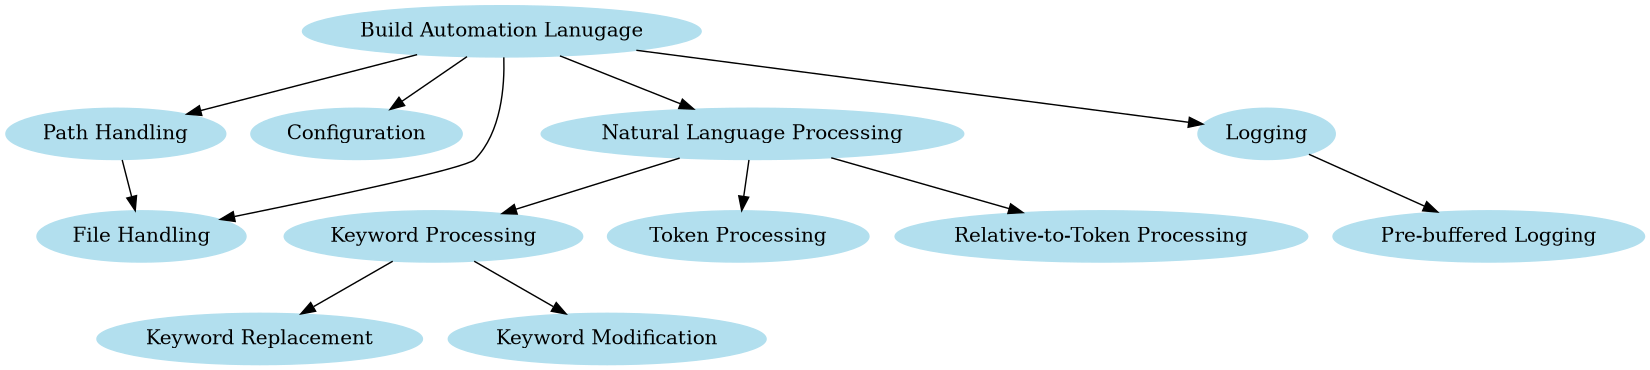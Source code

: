 digraph build_automation_language{
   // styling
   size="11";
   node [color=lightblue2, style=filled];

   // 1st to 2nd level node transitions
   bal -> ph;
   bal -> cfg;
   bal -> nlp;
   bal -> log;
   bal -> fh;

   // 2nd to 3rd level node transitions
   ph -> fh;
   nlp -> kwdp;
   nlp -> tp;
   nlp -> rkwp;
   log -> pblog;

   // 3rd to 4th level node transitions
   kwdp -> kwr;
   kwdp -> kwm;

// 1st level nodes
bal [label="Build Automation Lanugage"];

// 2nd level nodes (left to right)
ph [label="Path Handling", URL="../design_languages/build_automation_language.html#path-handling"];
cfg [label="Configuration", URL="../design_languages/build_automation_language.html#configuration"];
nlp [label="Natural Language Processing"];
log [label="Logging"];

// 3rd level nodes (left to right)
fh [label="File Handling", URL="../design_languages/build_automation_language.html#file-handling"];
kwdp [label="Keyword Processing"];
tp [label="Token Processing"];
rkwp [label="Relative-to-Token Processing"];
pblog [label="Pre-buffered Logging"];

// 4th level nodes (left to right)
kwr [label="Keyword Replacement"];
kwm [label="Keyword Modification"];
}
